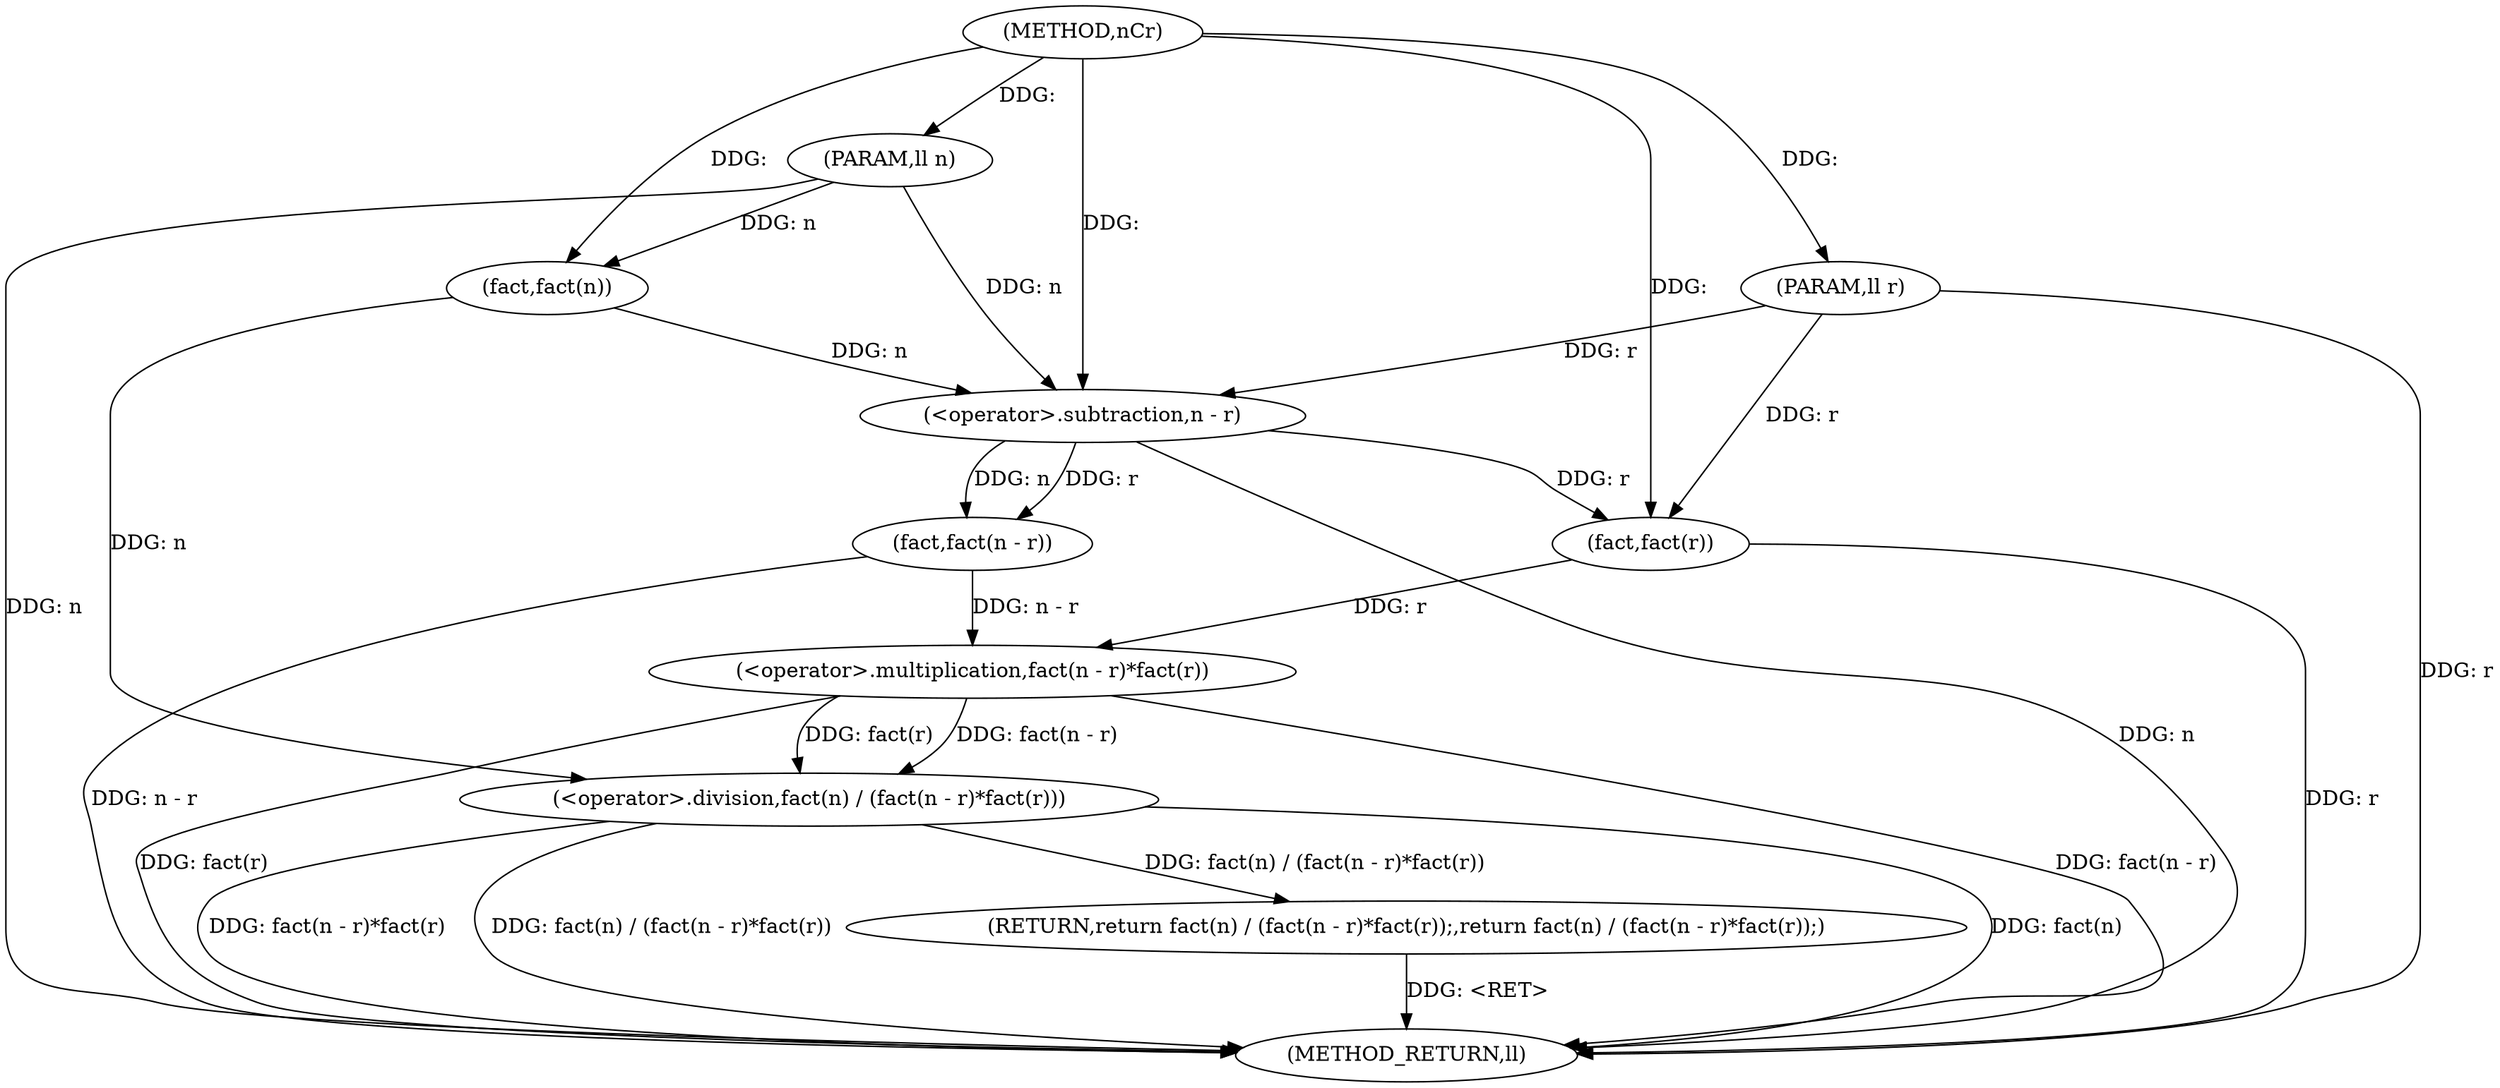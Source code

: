 digraph "nCr" {  
"1000470" [label = "(METHOD,nCr)" ]
"1000485" [label = "(METHOD_RETURN,ll)" ]
"1000471" [label = "(PARAM,ll n)" ]
"1000472" [label = "(PARAM,ll r)" ]
"1000474" [label = "(RETURN,return fact(n) / (fact(n - r)*fact(r));,return fact(n) / (fact(n - r)*fact(r));)" ]
"1000475" [label = "(<operator>.division,fact(n) / (fact(n - r)*fact(r)))" ]
"1000476" [label = "(fact,fact(n))" ]
"1000478" [label = "(<operator>.multiplication,fact(n - r)*fact(r))" ]
"1000479" [label = "(fact,fact(n - r))" ]
"1000483" [label = "(fact,fact(r))" ]
"1000480" [label = "(<operator>.subtraction,n - r)" ]
  "1000471" -> "1000485"  [ label = "DDG: n"] 
  "1000472" -> "1000485"  [ label = "DDG: r"] 
  "1000475" -> "1000485"  [ label = "DDG: fact(n)"] 
  "1000480" -> "1000485"  [ label = "DDG: n"] 
  "1000479" -> "1000485"  [ label = "DDG: n - r"] 
  "1000478" -> "1000485"  [ label = "DDG: fact(n - r)"] 
  "1000483" -> "1000485"  [ label = "DDG: r"] 
  "1000478" -> "1000485"  [ label = "DDG: fact(r)"] 
  "1000475" -> "1000485"  [ label = "DDG: fact(n - r)*fact(r)"] 
  "1000475" -> "1000485"  [ label = "DDG: fact(n) / (fact(n - r)*fact(r))"] 
  "1000474" -> "1000485"  [ label = "DDG: <RET>"] 
  "1000470" -> "1000471"  [ label = "DDG: "] 
  "1000470" -> "1000472"  [ label = "DDG: "] 
  "1000475" -> "1000474"  [ label = "DDG: fact(n) / (fact(n - r)*fact(r))"] 
  "1000476" -> "1000475"  [ label = "DDG: n"] 
  "1000478" -> "1000475"  [ label = "DDG: fact(n - r)"] 
  "1000478" -> "1000475"  [ label = "DDG: fact(r)"] 
  "1000471" -> "1000476"  [ label = "DDG: n"] 
  "1000470" -> "1000476"  [ label = "DDG: "] 
  "1000479" -> "1000478"  [ label = "DDG: n - r"] 
  "1000483" -> "1000478"  [ label = "DDG: r"] 
  "1000480" -> "1000479"  [ label = "DDG: n"] 
  "1000480" -> "1000479"  [ label = "DDG: r"] 
  "1000480" -> "1000483"  [ label = "DDG: r"] 
  "1000472" -> "1000483"  [ label = "DDG: r"] 
  "1000470" -> "1000483"  [ label = "DDG: "] 
  "1000476" -> "1000480"  [ label = "DDG: n"] 
  "1000471" -> "1000480"  [ label = "DDG: n"] 
  "1000470" -> "1000480"  [ label = "DDG: "] 
  "1000472" -> "1000480"  [ label = "DDG: r"] 
}

